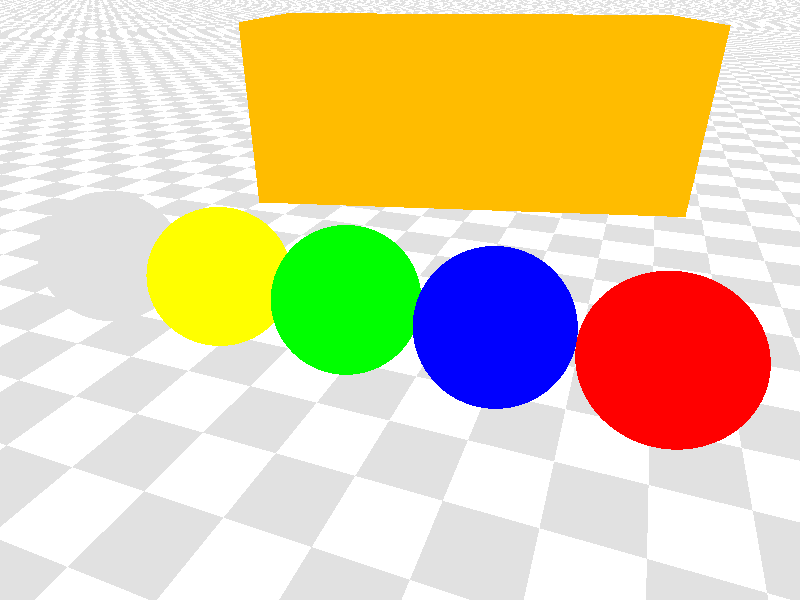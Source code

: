 // http://xahlee.org/3d/index.html
#include "colors.inc"

light_source { <50,50,-50> color White }
camera { location <2,-4,-3>*1.6 look_at <0,2,0> sky <0,0,-1>}

box { <0,0,0>, <10,4,4> pigment { color Orange } finish{ reflection 1 } rotate <0,0,15> translate <-5,5.5,-4> }

sphere {<-4,0,-1>, 1 texture{pigment{color Gray}finish{ reflection 0 }} }
sphere {<-2,0,-1>, 1 texture{pigment{color Yellow}finish{ reflection .25 }} }
sphere {< 0,0,-1>, 1 texture{pigment{color Green}finish{ reflection .5 }} }
sphere {< 2,0,-1>, 1 texture{pigment{color Blue }finish{ reflection .75 }} }
sphere {< 4,0,-1>, 1 texture{pigment{color Red}finish{ reflection 1 }} }

plane { <0,0,-1>, 0 pigment { checker color White, color Gray } }
